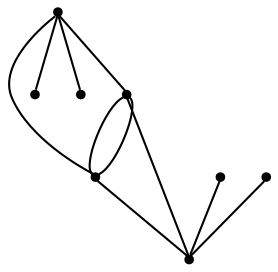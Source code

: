graph {
  node [shape=point,comment="{\"directed\":false,\"doi\":\"10.1007/978-3-319-50106-2_25\",\"figure\":\"4 (9)\"}"]

  v0 [pos="954.1301227225206,377.3049027145783"]
  v1 [pos="887.6070359594412,465.34577946441806"]
  v2 [pos="924.3764344032858,408.2623934391668"]
  v3 [pos="921.9781177442871,347.4128626133182"]
  v4 [pos="887.5163906700129,287.5667208757393"]
  v5 [pos="849.7311672534443,407.18015567930615"]
  v6 [pos="851.5481903920574,346.33037845135885"]
  v7 [pos="819.6462150722123,376.2839395927515"]

  v0 -- v1 [id="-1",pos="954.1301227225206,377.3049027145783 953.5977286953448,385.3384218753021 953.2643982097725,389.109804707611 952.75594522186,392.8520326077227 951.0765115220406,411.13805695189274 945.033894953462,426.7570249794967 936.3199925458122,438.7212616973997 934.5697213486774,441.1132696841537 932.7194255705037,443.35943942228346 930.7774352940097,445.44307915671436 917.9129260979646,460.5661271925939 900.9851805994412,463.6374101263406 887.6070359594412,465.34577946441806"]
  v0 -- v2 [id="-3",pos="954.1301227225206,377.3049027145783 952.664635655392,381.5177041386369 951.347630932843,385.60436233690575 949.4679789079545,389.4887870323549 948.8595013390033,391.21404683687695 948.1302693648437,392.8726350025578 947.246771889349,394.4853764809667 942.0292786288184,401.5655738701902 934.2363272746873,406.97888490692435 924.3764344032858,408.2623934391668"]
  v0 -- v3 [id="-4",pos="954.1301227225206,377.3049027145783 953.168506875884,372.3279459493163 951.1807329386476,366.4395716662463 947.9552104509214,361.0637773361563 947.2675653019363,359.5635541838605 946.4882892430485,358.1216726897782 945.5506780240929,356.7339678635956 940.3039976798389,350.69142535127367 932.9320016508678,346.24076757197207 921.9781177442871,347.4128626133182"]
  v0 -- v4 [id="-5",pos="954.1301227225206,377.3049027145783 954.5020831718444,362.7100930876298 950.8223486165022,343.63644046066776 943.0585843460943,327.79663256497054 941.5624760544981,324.74200959247935 939.9038993556836,321.86241159462867 938.1244410748255,319.15367358110467 925.6766267799547,300.2050660450166 906.8569986780833,289.77853739223434 887.5163906700129,287.5667208757393"]
  v4 -- v1 [id="-6",pos="887.5163906700129,287.5667208757393 893.6632286551984,292.6746045884254 898.3264216786564,330.1467998856706 898.3264216786564,376.37043467785765 898.3264216786564,422.59381511949124 893.6632286551984,460.0660104167364 887.6070359594412,465.34577946441806"]
  v4 -- v1 [id="-7",pos="887.5163906700129,287.5667208757393 882.1488923321328,292.6746045884254 877.481438884689,330.1467998856706 877.481438884689,376.37043467785765 877.481438884689,422.59381511949124 882.1488923321328,460.0660104167364 887.6070359594412,465.34577946441806"]
  v4 -- v7 [id="-8",pos="887.5163906700129,287.5667208757393 864.5335016846242,289.8784335721291 845.6138490017139,300.16742216309575 833.2368722041585,319.032698099087 831.469940841587,321.7289411416694 829.8280243082094,324.5918473844453 828.34857618205,327.6381403763088 820.6723731628122,343.42380339792555 817.1676339329745,362.4724342891851 819.6462150722123,376.2839395927515"]
  v5 -- v7 [id="-9",pos="849.7311672534443,407.18015567930615 839.3128726920287,405.8912819400754 831.0740393529998,400.47797090334126 825.5606691849208,393.3936085238039 824.6229943775475,391.7808670453949 823.8645753196646,390.126443870028 823.2269742554078,388.3970190751921 821.2794867861662,384.6015459251055 819.9011321345279,380.60961944149824 819.6462150722123,376.2839395927515"]
  v6 -- v7 [id="-10",pos="851.5481903920574,346.33037845135885 839.9754640044408,345.1531646051231 832.1783794031593,349.6038223844247 826.6316889042066,355.65052988706054 825.6481668476731,357.0340697229293 824.818846704057,358.4759512170116 824.0937479770479,359.97617436930733 820.689033328249,365.3519686993974 818.5845746445369,371.24450797278126 819.6462150722123,376.2839395927515"]
  v1 -- v7 [id="-11",pos="887.6070359594412,465.34577946441806 872.4264776197941,463.78315299350726 855.2612293811691,460.5951867433335 842.088316359289,445.3762803425963 840.0962819980668,443.28014563722377 838.2001389707331,441.02148092815236 836.4082173600061,438.61694617663755 827.4609454594049,426.590171016388 821.1682992324381,410.9253880953313 819.2679593695362,392.6310337705335 818.7137227208814,388.88047588979407 818.3386782332991,385.1090930574852 819.6462150722123,376.2839395927515"]
}